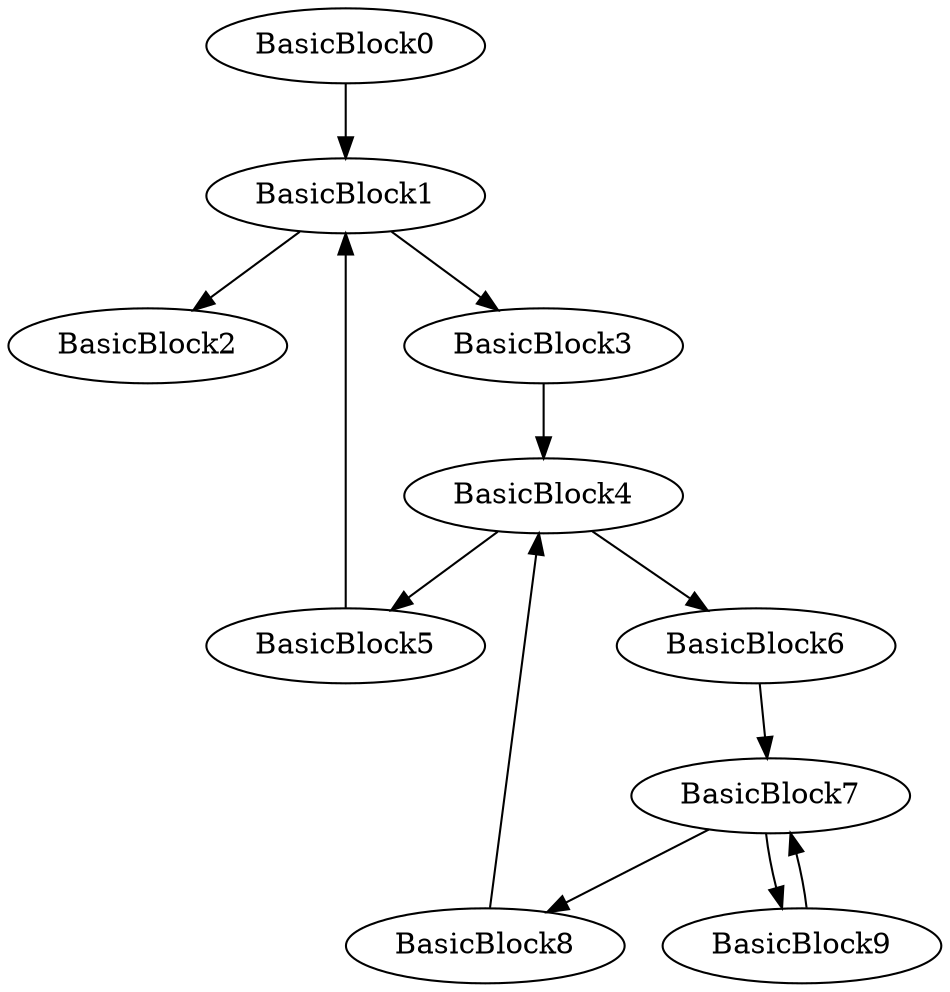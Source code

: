 digraph{
BasicBlock1 -> BasicBlock2
BasicBlock0 -> BasicBlock1
BasicBlock5 -> BasicBlock1
BasicBlock0
BasicBlock4 -> BasicBlock5
BasicBlock3 -> BasicBlock4
BasicBlock8 -> BasicBlock4
BasicBlock1 -> BasicBlock3
BasicBlock7 -> BasicBlock8
BasicBlock6 -> BasicBlock7
BasicBlock9 -> BasicBlock7
BasicBlock4 -> BasicBlock6
BasicBlock7 -> BasicBlock9
}
